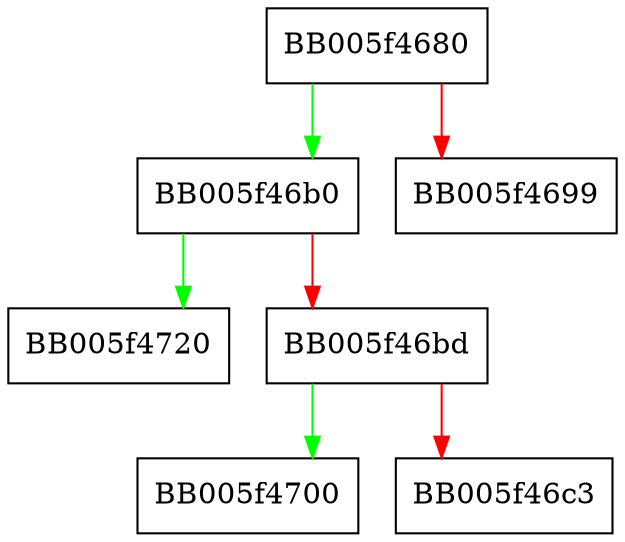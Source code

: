 digraph ossl_param_build_set_bn_pad {
  node [shape="box"];
  graph [splines=ortho];
  BB005f4680 -> BB005f46b0 [color="green"];
  BB005f4680 -> BB005f4699 [color="red"];
  BB005f46b0 -> BB005f4720 [color="green"];
  BB005f46b0 -> BB005f46bd [color="red"];
  BB005f46bd -> BB005f4700 [color="green"];
  BB005f46bd -> BB005f46c3 [color="red"];
}